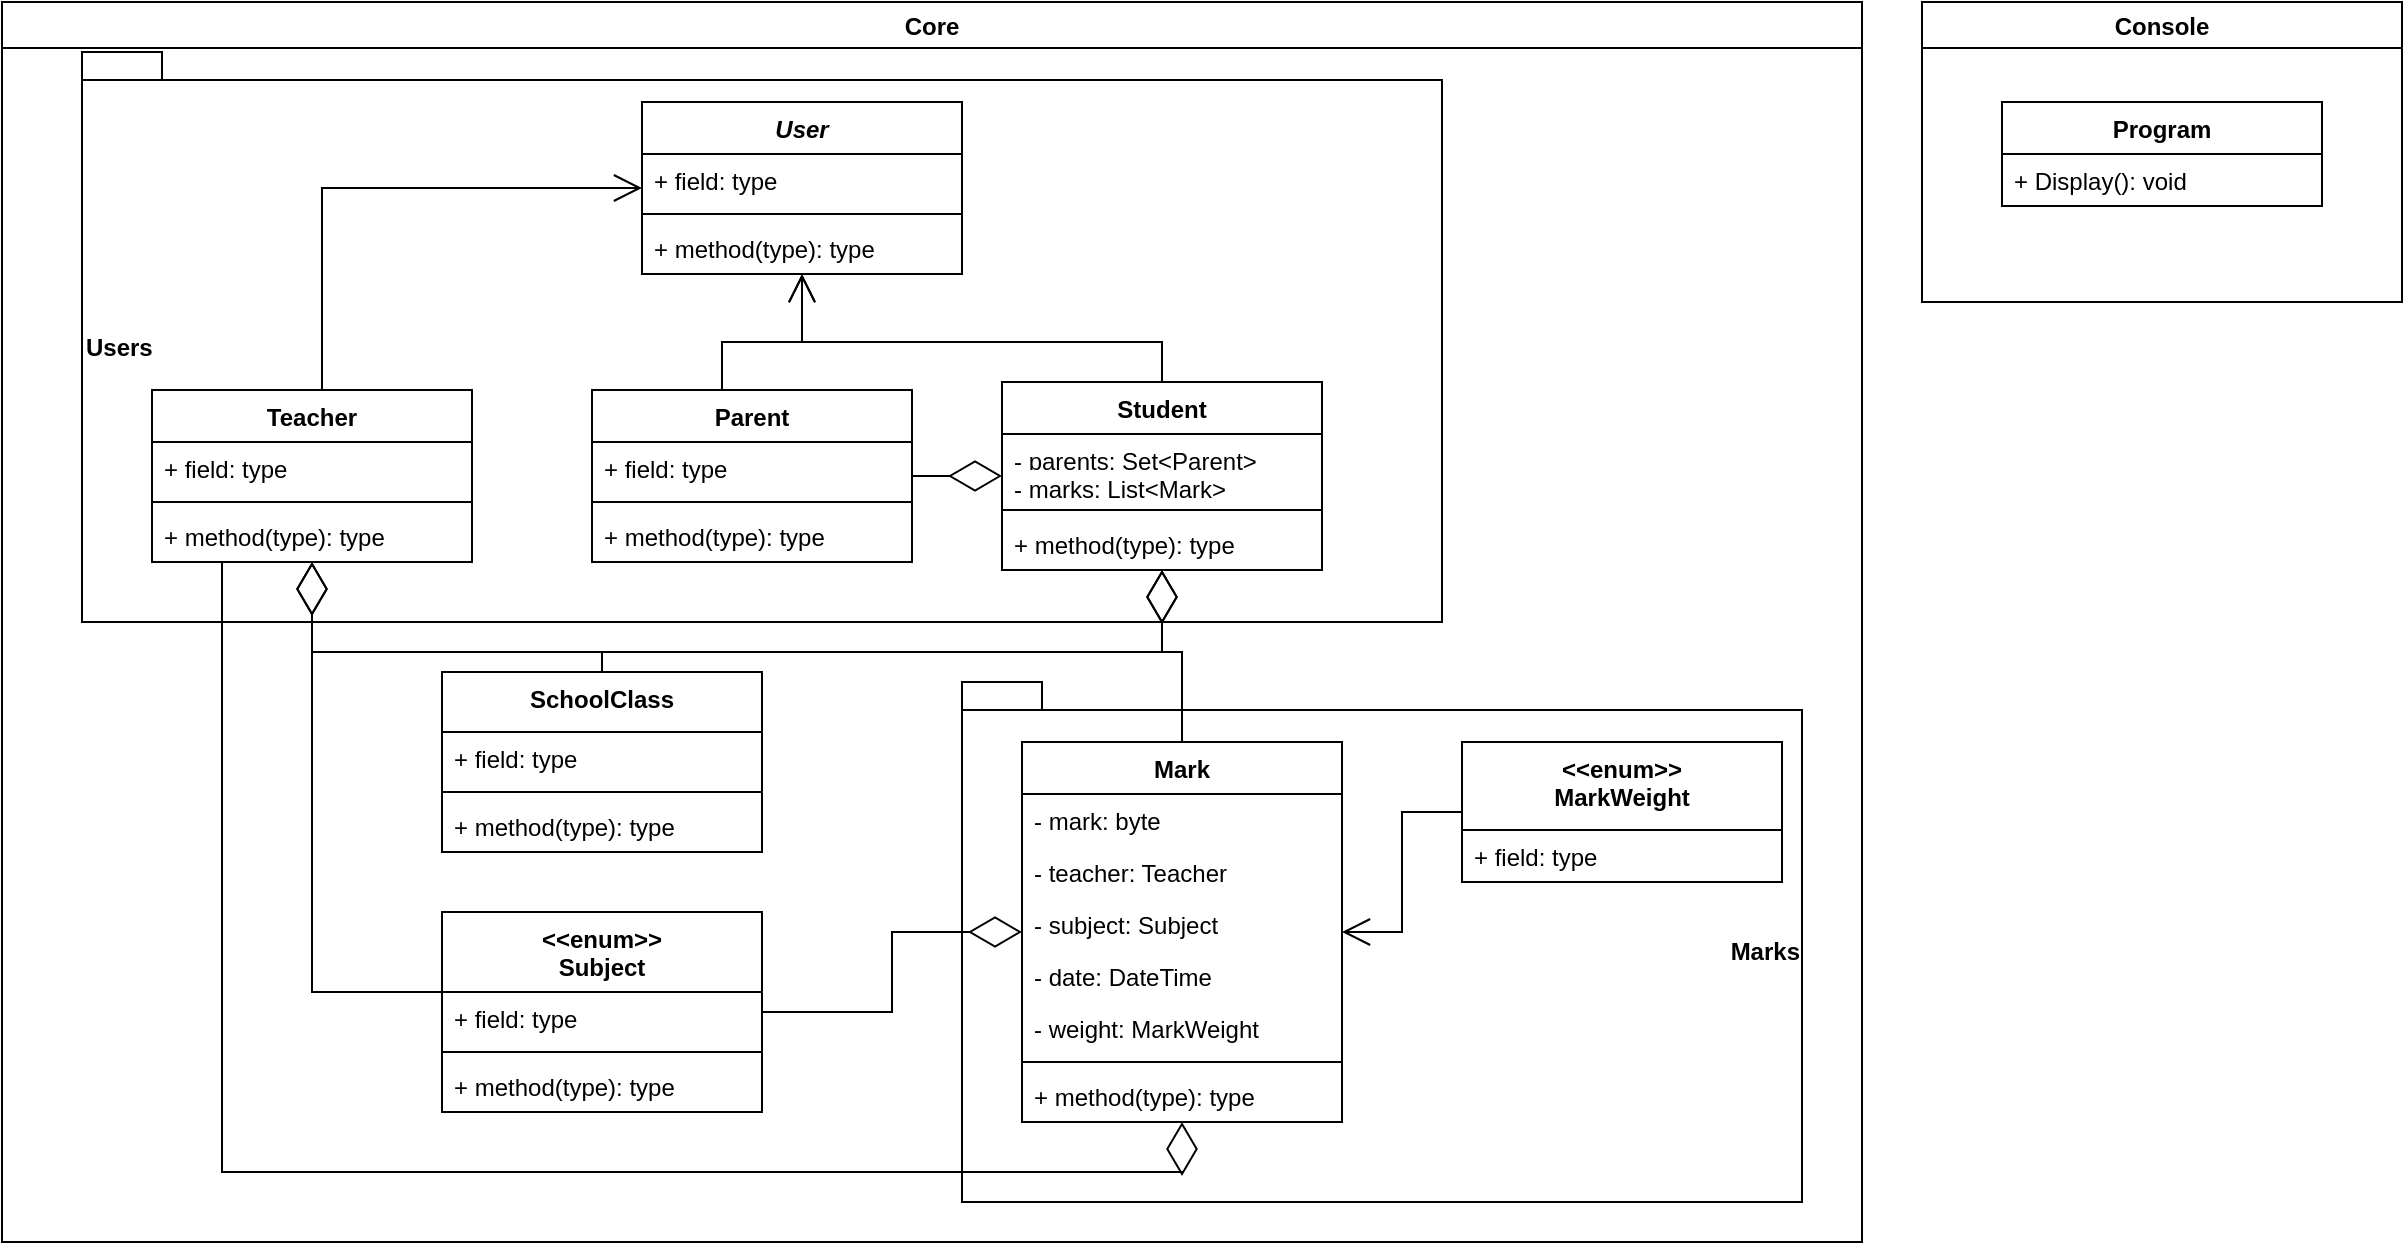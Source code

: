 <mxfile version="15.4.0" type="device"><diagram id="iuHelQzCl3SsraxlbmHh" name="Page-1"><mxGraphModel dx="2146" dy="755" grid="1" gridSize="10" guides="1" tooltips="1" connect="1" arrows="1" fold="1" page="1" pageScale="1" pageWidth="850" pageHeight="1100" math="0" shadow="0"><root><mxCell id="0"/><mxCell id="1" parent="0"/><mxCell id="49yhl48Q-55I87JmtyGS-15" value="Core" style="swimlane;" vertex="1" parent="1"><mxGeometry x="-190" y="280" width="930" height="620" as="geometry"/></mxCell><mxCell id="49yhl48Q-55I87JmtyGS-67" value="Users" style="shape=folder;fontStyle=1;spacingTop=10;tabWidth=40;tabHeight=14;tabPosition=left;html=1;align=left;" vertex="1" parent="49yhl48Q-55I87JmtyGS-15"><mxGeometry x="40" y="25" width="680" height="285" as="geometry"/></mxCell><mxCell id="49yhl48Q-55I87JmtyGS-21" value="Marks" style="shape=folder;fontStyle=1;spacingTop=10;tabWidth=40;tabHeight=14;tabPosition=left;html=1;align=right;" vertex="1" parent="49yhl48Q-55I87JmtyGS-15"><mxGeometry x="480" y="340" width="420" height="260" as="geometry"/></mxCell><mxCell id="49yhl48Q-55I87JmtyGS-26" value="Teacher" style="swimlane;fontStyle=1;align=center;verticalAlign=top;childLayout=stackLayout;horizontal=1;startSize=26;horizontalStack=0;resizeParent=1;resizeParentMax=0;resizeLast=0;collapsible=1;marginBottom=0;" vertex="1" parent="49yhl48Q-55I87JmtyGS-15"><mxGeometry x="75" y="194" width="160" height="86" as="geometry"/></mxCell><mxCell id="49yhl48Q-55I87JmtyGS-27" value="+ field: type" style="text;strokeColor=none;fillColor=none;align=left;verticalAlign=top;spacingLeft=4;spacingRight=4;overflow=hidden;rotatable=0;points=[[0,0.5],[1,0.5]];portConstraint=eastwest;" vertex="1" parent="49yhl48Q-55I87JmtyGS-26"><mxGeometry y="26" width="160" height="26" as="geometry"/></mxCell><mxCell id="49yhl48Q-55I87JmtyGS-28" value="" style="line;strokeWidth=1;fillColor=none;align=left;verticalAlign=middle;spacingTop=-1;spacingLeft=3;spacingRight=3;rotatable=0;labelPosition=right;points=[];portConstraint=eastwest;" vertex="1" parent="49yhl48Q-55I87JmtyGS-26"><mxGeometry y="52" width="160" height="8" as="geometry"/></mxCell><mxCell id="49yhl48Q-55I87JmtyGS-29" value="+ method(type): type" style="text;strokeColor=none;fillColor=none;align=left;verticalAlign=top;spacingLeft=4;spacingRight=4;overflow=hidden;rotatable=0;points=[[0,0.5],[1,0.5]];portConstraint=eastwest;" vertex="1" parent="49yhl48Q-55I87JmtyGS-26"><mxGeometry y="60" width="160" height="26" as="geometry"/></mxCell><mxCell id="49yhl48Q-55I87JmtyGS-35" value="SchoolClass" style="swimlane;fontStyle=1;align=center;verticalAlign=top;childLayout=stackLayout;horizontal=1;startSize=30;horizontalStack=0;resizeParent=1;resizeParentMax=0;resizeLast=0;collapsible=1;marginBottom=0;" vertex="1" parent="49yhl48Q-55I87JmtyGS-15"><mxGeometry x="220" y="335" width="160" height="90" as="geometry"/></mxCell><mxCell id="49yhl48Q-55I87JmtyGS-36" value="+ field: type" style="text;strokeColor=none;fillColor=none;align=left;verticalAlign=top;spacingLeft=4;spacingRight=4;overflow=hidden;rotatable=0;points=[[0,0.5],[1,0.5]];portConstraint=eastwest;" vertex="1" parent="49yhl48Q-55I87JmtyGS-35"><mxGeometry y="30" width="160" height="26" as="geometry"/></mxCell><mxCell id="49yhl48Q-55I87JmtyGS-37" value="" style="line;strokeWidth=1;fillColor=none;align=left;verticalAlign=middle;spacingTop=-1;spacingLeft=3;spacingRight=3;rotatable=0;labelPosition=right;points=[];portConstraint=eastwest;" vertex="1" parent="49yhl48Q-55I87JmtyGS-35"><mxGeometry y="56" width="160" height="8" as="geometry"/></mxCell><mxCell id="49yhl48Q-55I87JmtyGS-38" value="+ method(type): type" style="text;strokeColor=none;fillColor=none;align=left;verticalAlign=top;spacingLeft=4;spacingRight=4;overflow=hidden;rotatable=0;points=[[0,0.5],[1,0.5]];portConstraint=eastwest;" vertex="1" parent="49yhl48Q-55I87JmtyGS-35"><mxGeometry y="64" width="160" height="26" as="geometry"/></mxCell><mxCell id="49yhl48Q-55I87JmtyGS-45" value="&lt;&lt;enum&gt;&gt;&#10;Subject" style="swimlane;fontStyle=1;align=center;verticalAlign=top;childLayout=stackLayout;horizontal=1;startSize=40;horizontalStack=0;resizeParent=1;resizeParentMax=0;resizeLast=0;collapsible=1;marginBottom=0;" vertex="1" parent="49yhl48Q-55I87JmtyGS-15"><mxGeometry x="220" y="455" width="160" height="100" as="geometry"/></mxCell><mxCell id="49yhl48Q-55I87JmtyGS-46" value="+ field: type" style="text;strokeColor=none;fillColor=none;align=left;verticalAlign=top;spacingLeft=4;spacingRight=4;overflow=hidden;rotatable=0;points=[[0,0.5],[1,0.5]];portConstraint=eastwest;" vertex="1" parent="49yhl48Q-55I87JmtyGS-45"><mxGeometry y="40" width="160" height="26" as="geometry"/></mxCell><mxCell id="49yhl48Q-55I87JmtyGS-47" value="" style="line;strokeWidth=1;fillColor=none;align=left;verticalAlign=middle;spacingTop=-1;spacingLeft=3;spacingRight=3;rotatable=0;labelPosition=right;points=[];portConstraint=eastwest;" vertex="1" parent="49yhl48Q-55I87JmtyGS-45"><mxGeometry y="66" width="160" height="8" as="geometry"/></mxCell><mxCell id="49yhl48Q-55I87JmtyGS-48" value="+ method(type): type" style="text;strokeColor=none;fillColor=none;align=left;verticalAlign=top;spacingLeft=4;spacingRight=4;overflow=hidden;rotatable=0;points=[[0,0.5],[1,0.5]];portConstraint=eastwest;" vertex="1" parent="49yhl48Q-55I87JmtyGS-45"><mxGeometry y="74" width="160" height="26" as="geometry"/></mxCell><mxCell id="49yhl48Q-55I87JmtyGS-63" value="" style="endArrow=diamondThin;endFill=0;endSize=24;html=1;rounded=0;edgeStyle=orthogonalEdgeStyle;" edge="1" parent="49yhl48Q-55I87JmtyGS-15" source="49yhl48Q-55I87JmtyGS-35" target="49yhl48Q-55I87JmtyGS-26"><mxGeometry width="160" relative="1" as="geometry"><mxPoint x="110" y="420" as="sourcePoint"/><mxPoint x="270" y="420" as="targetPoint"/><Array as="points"><mxPoint x="300" y="325"/><mxPoint x="155" y="325"/></Array></mxGeometry></mxCell><mxCell id="49yhl48Q-55I87JmtyGS-64" value="" style="endArrow=diamondThin;endFill=0;endSize=24;html=1;rounded=0;edgeStyle=orthogonalEdgeStyle;" edge="1" parent="49yhl48Q-55I87JmtyGS-15" source="49yhl48Q-55I87JmtyGS-45" target="49yhl48Q-55I87JmtyGS-26"><mxGeometry width="160" relative="1" as="geometry"><mxPoint x="80" y="430" as="sourcePoint"/><mxPoint x="240" y="430" as="targetPoint"/><Array as="points"><mxPoint x="155" y="495"/></Array></mxGeometry></mxCell><mxCell id="49yhl48Q-55I87JmtyGS-16" value="Console" style="swimlane;" vertex="1" parent="1"><mxGeometry x="770" y="280" width="240" height="150" as="geometry"/></mxCell><mxCell id="49yhl48Q-55I87JmtyGS-17" value="Program" style="swimlane;fontStyle=1;align=center;verticalAlign=top;childLayout=stackLayout;horizontal=1;startSize=26;horizontalStack=0;resizeParent=1;resizeParentMax=0;resizeLast=0;collapsible=1;marginBottom=0;" vertex="1" parent="49yhl48Q-55I87JmtyGS-16"><mxGeometry x="40" y="50" width="160" height="52" as="geometry"/></mxCell><mxCell id="49yhl48Q-55I87JmtyGS-20" value="+ Display(): void" style="text;strokeColor=none;fillColor=none;align=left;verticalAlign=top;spacingLeft=4;spacingRight=4;overflow=hidden;rotatable=0;points=[[0,0.5],[1,0.5]];portConstraint=eastwest;" vertex="1" parent="49yhl48Q-55I87JmtyGS-17"><mxGeometry y="26" width="160" height="26" as="geometry"/></mxCell><mxCell id="49yhl48Q-55I87JmtyGS-30" value="Student" style="swimlane;fontStyle=1;align=center;verticalAlign=top;childLayout=stackLayout;horizontal=1;startSize=26;horizontalStack=0;resizeParent=1;resizeParentMax=0;resizeLast=0;collapsible=1;marginBottom=0;" vertex="1" parent="1"><mxGeometry x="310" y="470" width="160" height="94" as="geometry"/></mxCell><mxCell id="49yhl48Q-55I87JmtyGS-31" value="- parents: Set&lt;Parent&gt;" style="text;strokeColor=none;fillColor=none;align=left;verticalAlign=top;spacingLeft=4;spacingRight=4;overflow=hidden;rotatable=0;points=[[0,0.5],[1,0.5]];portConstraint=eastwest;" vertex="1" parent="49yhl48Q-55I87JmtyGS-30"><mxGeometry y="26" width="160" height="14" as="geometry"/></mxCell><mxCell id="49yhl48Q-55I87JmtyGS-43" value="- marks: List&lt;Mark&gt;" style="text;strokeColor=none;fillColor=none;align=left;verticalAlign=top;spacingLeft=4;spacingRight=4;overflow=hidden;rotatable=0;points=[[0,0.5],[1,0.5]];portConstraint=eastwest;" vertex="1" parent="49yhl48Q-55I87JmtyGS-30"><mxGeometry y="40" width="160" height="20" as="geometry"/></mxCell><mxCell id="49yhl48Q-55I87JmtyGS-32" value="" style="line;strokeWidth=1;fillColor=none;align=left;verticalAlign=middle;spacingTop=-1;spacingLeft=3;spacingRight=3;rotatable=0;labelPosition=right;points=[];portConstraint=eastwest;" vertex="1" parent="49yhl48Q-55I87JmtyGS-30"><mxGeometry y="60" width="160" height="8" as="geometry"/></mxCell><mxCell id="49yhl48Q-55I87JmtyGS-33" value="+ method(type): type" style="text;strokeColor=none;fillColor=none;align=left;verticalAlign=top;spacingLeft=4;spacingRight=4;overflow=hidden;rotatable=0;points=[[0,0.5],[1,0.5]];portConstraint=eastwest;" vertex="1" parent="49yhl48Q-55I87JmtyGS-30"><mxGeometry y="68" width="160" height="26" as="geometry"/></mxCell><mxCell id="49yhl48Q-55I87JmtyGS-34" value="" style="endArrow=diamondThin;endFill=0;endSize=24;html=1;rounded=0;" edge="1" parent="1" source="49yhl48Q-55I87JmtyGS-22" target="49yhl48Q-55I87JmtyGS-30"><mxGeometry width="160" relative="1" as="geometry"><mxPoint x="230" y="608" as="sourcePoint"/><mxPoint x="390" y="608" as="targetPoint"/></mxGeometry></mxCell><mxCell id="49yhl48Q-55I87JmtyGS-22" value="Parent" style="swimlane;fontStyle=1;align=center;verticalAlign=top;childLayout=stackLayout;horizontal=1;startSize=26;horizontalStack=0;resizeParent=1;resizeParentMax=0;resizeLast=0;collapsible=1;marginBottom=0;" vertex="1" parent="1"><mxGeometry x="105" y="474" width="160" height="86" as="geometry"/></mxCell><mxCell id="49yhl48Q-55I87JmtyGS-23" value="+ field: type" style="text;strokeColor=none;fillColor=none;align=left;verticalAlign=top;spacingLeft=4;spacingRight=4;overflow=hidden;rotatable=0;points=[[0,0.5],[1,0.5]];portConstraint=eastwest;" vertex="1" parent="49yhl48Q-55I87JmtyGS-22"><mxGeometry y="26" width="160" height="26" as="geometry"/></mxCell><mxCell id="49yhl48Q-55I87JmtyGS-24" value="" style="line;strokeWidth=1;fillColor=none;align=left;verticalAlign=middle;spacingTop=-1;spacingLeft=3;spacingRight=3;rotatable=0;labelPosition=right;points=[];portConstraint=eastwest;" vertex="1" parent="49yhl48Q-55I87JmtyGS-22"><mxGeometry y="52" width="160" height="8" as="geometry"/></mxCell><mxCell id="49yhl48Q-55I87JmtyGS-25" value="+ method(type): type" style="text;strokeColor=none;fillColor=none;align=left;verticalAlign=top;spacingLeft=4;spacingRight=4;overflow=hidden;rotatable=0;points=[[0,0.5],[1,0.5]];portConstraint=eastwest;" vertex="1" parent="49yhl48Q-55I87JmtyGS-22"><mxGeometry y="60" width="160" height="26" as="geometry"/></mxCell><mxCell id="49yhl48Q-55I87JmtyGS-8" value="User" style="swimlane;fontStyle=3;align=center;verticalAlign=top;childLayout=stackLayout;horizontal=1;startSize=26;horizontalStack=0;resizeParent=1;resizeParentMax=0;resizeLast=0;collapsible=1;marginBottom=0;" vertex="1" parent="1"><mxGeometry x="130" y="330" width="160" height="86" as="geometry"/></mxCell><mxCell id="49yhl48Q-55I87JmtyGS-9" value="+ field: type" style="text;strokeColor=none;fillColor=none;align=left;verticalAlign=top;spacingLeft=4;spacingRight=4;overflow=hidden;rotatable=0;points=[[0,0.5],[1,0.5]];portConstraint=eastwest;" vertex="1" parent="49yhl48Q-55I87JmtyGS-8"><mxGeometry y="26" width="160" height="26" as="geometry"/></mxCell><mxCell id="49yhl48Q-55I87JmtyGS-10" value="" style="line;strokeWidth=1;fillColor=none;align=left;verticalAlign=middle;spacingTop=-1;spacingLeft=3;spacingRight=3;rotatable=0;labelPosition=right;points=[];portConstraint=eastwest;" vertex="1" parent="49yhl48Q-55I87JmtyGS-8"><mxGeometry y="52" width="160" height="8" as="geometry"/></mxCell><mxCell id="49yhl48Q-55I87JmtyGS-11" value="+ method(type): type" style="text;strokeColor=none;fillColor=none;align=left;verticalAlign=top;spacingLeft=4;spacingRight=4;overflow=hidden;rotatable=0;points=[[0,0.5],[1,0.5]];portConstraint=eastwest;" vertex="1" parent="49yhl48Q-55I87JmtyGS-8"><mxGeometry y="60" width="160" height="26" as="geometry"/></mxCell><mxCell id="49yhl48Q-55I87JmtyGS-39" value="Mark" style="swimlane;fontStyle=1;align=center;verticalAlign=top;childLayout=stackLayout;horizontal=1;startSize=26;horizontalStack=0;resizeParent=1;resizeParentMax=0;resizeLast=0;collapsible=1;marginBottom=0;" vertex="1" parent="1"><mxGeometry x="320" y="650" width="160" height="190" as="geometry"/></mxCell><mxCell id="49yhl48Q-55I87JmtyGS-40" value="- mark: byte" style="text;strokeColor=none;fillColor=none;align=left;verticalAlign=top;spacingLeft=4;spacingRight=4;overflow=hidden;rotatable=0;points=[[0,0.5],[1,0.5]];portConstraint=eastwest;" vertex="1" parent="49yhl48Q-55I87JmtyGS-39"><mxGeometry y="26" width="160" height="26" as="geometry"/></mxCell><mxCell id="49yhl48Q-55I87JmtyGS-44" value="- teacher: Teacher" style="text;strokeColor=none;fillColor=none;align=left;verticalAlign=top;spacingLeft=4;spacingRight=4;overflow=hidden;rotatable=0;points=[[0,0.5],[1,0.5]];portConstraint=eastwest;" vertex="1" parent="49yhl48Q-55I87JmtyGS-39"><mxGeometry y="52" width="160" height="26" as="geometry"/></mxCell><mxCell id="49yhl48Q-55I87JmtyGS-49" value="- subject: Subject" style="text;strokeColor=none;fillColor=none;align=left;verticalAlign=top;spacingLeft=4;spacingRight=4;overflow=hidden;rotatable=0;points=[[0,0.5],[1,0.5]];portConstraint=eastwest;" vertex="1" parent="49yhl48Q-55I87JmtyGS-39"><mxGeometry y="78" width="160" height="26" as="geometry"/></mxCell><mxCell id="49yhl48Q-55I87JmtyGS-50" value="- date: DateTime" style="text;strokeColor=none;fillColor=none;align=left;verticalAlign=top;spacingLeft=4;spacingRight=4;overflow=hidden;rotatable=0;points=[[0,0.5],[1,0.5]];portConstraint=eastwest;" vertex="1" parent="49yhl48Q-55I87JmtyGS-39"><mxGeometry y="104" width="160" height="26" as="geometry"/></mxCell><mxCell id="49yhl48Q-55I87JmtyGS-51" value="- weight: MarkWeight" style="text;strokeColor=none;fillColor=none;align=left;verticalAlign=top;spacingLeft=4;spacingRight=4;overflow=hidden;rotatable=0;points=[[0,0.5],[1,0.5]];portConstraint=eastwest;" vertex="1" parent="49yhl48Q-55I87JmtyGS-39"><mxGeometry y="130" width="160" height="26" as="geometry"/></mxCell><mxCell id="49yhl48Q-55I87JmtyGS-41" value="" style="line;strokeWidth=1;fillColor=none;align=left;verticalAlign=middle;spacingTop=-1;spacingLeft=3;spacingRight=3;rotatable=0;labelPosition=right;points=[];portConstraint=eastwest;" vertex="1" parent="49yhl48Q-55I87JmtyGS-39"><mxGeometry y="156" width="160" height="8" as="geometry"/></mxCell><mxCell id="49yhl48Q-55I87JmtyGS-42" value="+ method(type): type" style="text;strokeColor=none;fillColor=none;align=left;verticalAlign=top;spacingLeft=4;spacingRight=4;overflow=hidden;rotatable=0;points=[[0,0.5],[1,0.5]];portConstraint=eastwest;" vertex="1" parent="49yhl48Q-55I87JmtyGS-39"><mxGeometry y="164" width="160" height="26" as="geometry"/></mxCell><mxCell id="49yhl48Q-55I87JmtyGS-52" value="&lt;&lt;enum&gt;&gt;&#10;MarkWeight" style="swimlane;fontStyle=1;align=center;verticalAlign=top;childLayout=stackLayout;horizontal=1;startSize=44;horizontalStack=0;resizeParent=1;resizeParentMax=0;resizeLast=0;collapsible=1;marginBottom=0;" vertex="1" parent="1"><mxGeometry x="540" y="650" width="160" height="70" as="geometry"/></mxCell><mxCell id="49yhl48Q-55I87JmtyGS-53" value="+ field: type" style="text;strokeColor=none;fillColor=none;align=left;verticalAlign=top;spacingLeft=4;spacingRight=4;overflow=hidden;rotatable=0;points=[[0,0.5],[1,0.5]];portConstraint=eastwest;" vertex="1" parent="49yhl48Q-55I87JmtyGS-52"><mxGeometry y="44" width="160" height="26" as="geometry"/></mxCell><mxCell id="49yhl48Q-55I87JmtyGS-56" value="" style="endArrow=diamondThin;endFill=0;endSize=24;html=1;rounded=0;edgeStyle=orthogonalEdgeStyle;" edge="1" parent="1" source="49yhl48Q-55I87JmtyGS-45" target="49yhl48Q-55I87JmtyGS-39"><mxGeometry width="160" relative="1" as="geometry"><mxPoint x="620" y="370" as="sourcePoint"/><mxPoint x="780" y="370" as="targetPoint"/></mxGeometry></mxCell><mxCell id="49yhl48Q-55I87JmtyGS-58" value="" style="endArrow=open;endFill=1;endSize=12;html=1;rounded=0;edgeStyle=orthogonalEdgeStyle;" edge="1" parent="1" source="49yhl48Q-55I87JmtyGS-26" target="49yhl48Q-55I87JmtyGS-8"><mxGeometry width="160" relative="1" as="geometry"><mxPoint x="640" y="430" as="sourcePoint"/><mxPoint x="800" y="430" as="targetPoint"/><Array as="points"><mxPoint x="-30" y="373"/></Array></mxGeometry></mxCell><mxCell id="49yhl48Q-55I87JmtyGS-59" value="" style="endArrow=open;endFill=1;endSize=12;html=1;rounded=0;edgeStyle=orthogonalEdgeStyle;" edge="1" parent="1" source="49yhl48Q-55I87JmtyGS-22" target="49yhl48Q-55I87JmtyGS-8"><mxGeometry width="160" relative="1" as="geometry"><mxPoint x="-40" y="410" as="sourcePoint"/><mxPoint x="120" y="410" as="targetPoint"/><Array as="points"><mxPoint x="170" y="450"/><mxPoint x="210" y="450"/></Array></mxGeometry></mxCell><mxCell id="49yhl48Q-55I87JmtyGS-60" value="" style="endArrow=open;endFill=1;endSize=12;html=1;rounded=0;edgeStyle=orthogonalEdgeStyle;" edge="1" parent="1" source="49yhl48Q-55I87JmtyGS-30" target="49yhl48Q-55I87JmtyGS-8"><mxGeometry width="160" relative="1" as="geometry"><mxPoint x="-90" y="370" as="sourcePoint"/><mxPoint x="70" y="370" as="targetPoint"/><Array as="points"><mxPoint x="390" y="450"/><mxPoint x="210" y="450"/></Array></mxGeometry></mxCell><mxCell id="49yhl48Q-55I87JmtyGS-61" value="" style="endArrow=open;endFill=1;endSize=12;html=1;rounded=0;edgeStyle=orthogonalEdgeStyle;" edge="1" parent="1" source="49yhl48Q-55I87JmtyGS-52" target="49yhl48Q-55I87JmtyGS-39"><mxGeometry width="160" relative="1" as="geometry"><mxPoint x="590" y="540" as="sourcePoint"/><mxPoint x="750" y="540" as="targetPoint"/></mxGeometry></mxCell><mxCell id="49yhl48Q-55I87JmtyGS-62" value="" style="endArrow=diamondThin;endFill=0;endSize=24;html=1;rounded=0;edgeStyle=orthogonalEdgeStyle;" edge="1" parent="1" source="49yhl48Q-55I87JmtyGS-35" target="49yhl48Q-55I87JmtyGS-30"><mxGeometry width="160" relative="1" as="geometry"><mxPoint x="350" y="600" as="sourcePoint"/><mxPoint x="510" y="600" as="targetPoint"/><Array as="points"><mxPoint x="110" y="605"/><mxPoint x="390" y="605"/></Array></mxGeometry></mxCell><mxCell id="49yhl48Q-55I87JmtyGS-65" value="" style="endArrow=diamondThin;endFill=0;endSize=24;html=1;rounded=0;edgeStyle=orthogonalEdgeStyle;" edge="1" parent="1" source="49yhl48Q-55I87JmtyGS-39" target="49yhl48Q-55I87JmtyGS-30"><mxGeometry width="160" relative="1" as="geometry"><mxPoint x="620" y="460" as="sourcePoint"/><mxPoint x="780" y="460" as="targetPoint"/><Array as="points"><mxPoint x="400" y="605"/><mxPoint x="390" y="605"/></Array></mxGeometry></mxCell><mxCell id="49yhl48Q-55I87JmtyGS-66" value="" style="endArrow=diamondThin;endFill=0;endSize=24;html=1;rounded=0;edgeStyle=orthogonalEdgeStyle;" edge="1" parent="1" source="49yhl48Q-55I87JmtyGS-26" target="49yhl48Q-55I87JmtyGS-39"><mxGeometry width="160" relative="1" as="geometry"><mxPoint x="-60" y="820" as="sourcePoint"/><mxPoint x="100" y="820" as="targetPoint"/><Array as="points"><mxPoint x="-80" y="865"/><mxPoint x="400" y="865"/></Array></mxGeometry></mxCell></root></mxGraphModel></diagram></mxfile>